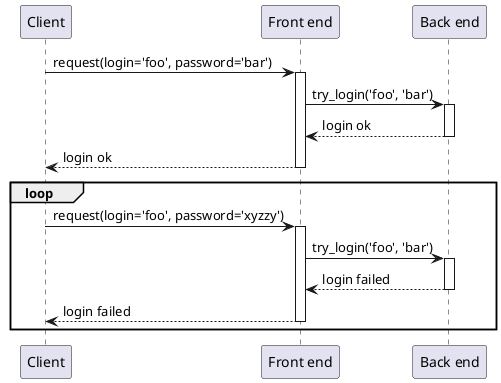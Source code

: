 @startuml
participant Client
participant "Front end"
participant "Back end"

Client -> "Front end" : request(login='foo', password='bar')
activate "Front end"
"Front end" -> "Back end" : try_login('foo', 'bar')
activate "Back end"
"Front end" <-- "Back end": login ok
deactivate "Back end"
Client <-- "Front end": login ok
deactivate "Front end"
loop
Client -> "Front end" : request(login='foo', password='xyzzy')
activate "Front end"
"Front end" -> "Back end" : try_login('foo', 'bar')
activate "Back end"
"Front end" <-- "Back end": login failed
deactivate "Back end"
Client <-- "Front end": login failed
deactivate "Front end"
end
@enduml
